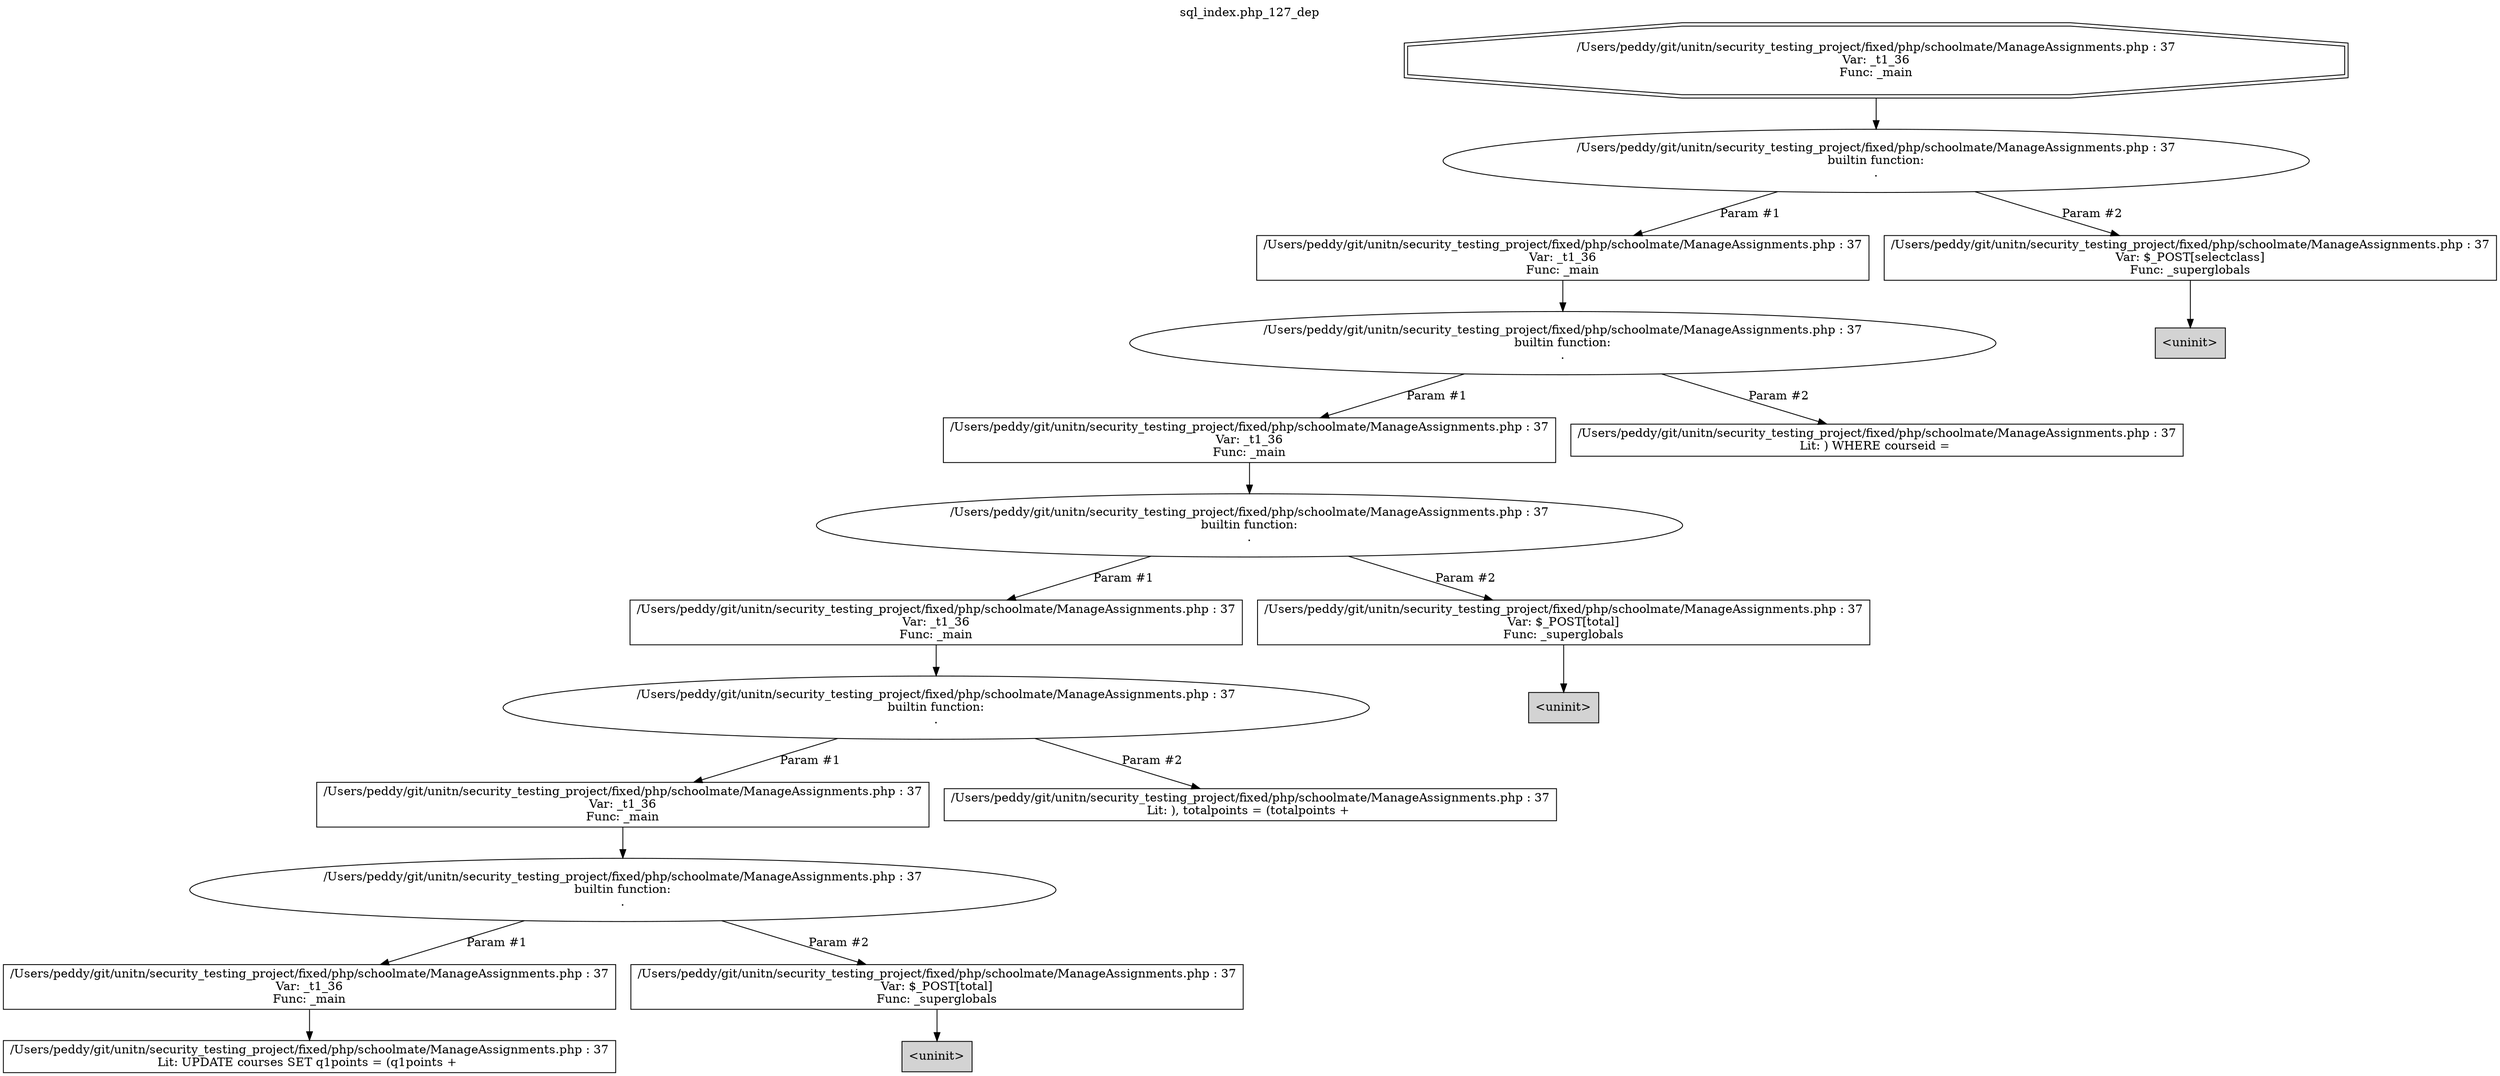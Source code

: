 digraph cfg {
  label="sql_index.php_127_dep";
  labelloc=t;
  n1 [shape=doubleoctagon, label="/Users/peddy/git/unitn/security_testing_project/fixed/php/schoolmate/ManageAssignments.php : 37\nVar: _t1_36\nFunc: _main\n"];
  n2 [shape=ellipse, label="/Users/peddy/git/unitn/security_testing_project/fixed/php/schoolmate/ManageAssignments.php : 37\nbuiltin function:\n.\n"];
  n3 [shape=box, label="/Users/peddy/git/unitn/security_testing_project/fixed/php/schoolmate/ManageAssignments.php : 37\nVar: _t1_36\nFunc: _main\n"];
  n4 [shape=ellipse, label="/Users/peddy/git/unitn/security_testing_project/fixed/php/schoolmate/ManageAssignments.php : 37\nbuiltin function:\n.\n"];
  n5 [shape=box, label="/Users/peddy/git/unitn/security_testing_project/fixed/php/schoolmate/ManageAssignments.php : 37\nVar: _t1_36\nFunc: _main\n"];
  n6 [shape=ellipse, label="/Users/peddy/git/unitn/security_testing_project/fixed/php/schoolmate/ManageAssignments.php : 37\nbuiltin function:\n.\n"];
  n7 [shape=box, label="/Users/peddy/git/unitn/security_testing_project/fixed/php/schoolmate/ManageAssignments.php : 37\nVar: _t1_36\nFunc: _main\n"];
  n8 [shape=ellipse, label="/Users/peddy/git/unitn/security_testing_project/fixed/php/schoolmate/ManageAssignments.php : 37\nbuiltin function:\n.\n"];
  n9 [shape=box, label="/Users/peddy/git/unitn/security_testing_project/fixed/php/schoolmate/ManageAssignments.php : 37\nVar: _t1_36\nFunc: _main\n"];
  n10 [shape=ellipse, label="/Users/peddy/git/unitn/security_testing_project/fixed/php/schoolmate/ManageAssignments.php : 37\nbuiltin function:\n.\n"];
  n11 [shape=box, label="/Users/peddy/git/unitn/security_testing_project/fixed/php/schoolmate/ManageAssignments.php : 37\nVar: _t1_36\nFunc: _main\n"];
  n12 [shape=box, label="/Users/peddy/git/unitn/security_testing_project/fixed/php/schoolmate/ManageAssignments.php : 37\nLit: UPDATE courses SET q1points = (q1points + \n"];
  n13 [shape=box, label="/Users/peddy/git/unitn/security_testing_project/fixed/php/schoolmate/ManageAssignments.php : 37\nVar: $_POST[total]\nFunc: _superglobals\n"];
  n14 [shape=box, label="<uninit>",style=filled];
  n15 [shape=box, label="/Users/peddy/git/unitn/security_testing_project/fixed/php/schoolmate/ManageAssignments.php : 37\nLit: ), totalpoints = (totalpoints + \n"];
  n16 [shape=box, label="/Users/peddy/git/unitn/security_testing_project/fixed/php/schoolmate/ManageAssignments.php : 37\nVar: $_POST[total]\nFunc: _superglobals\n"];
  n17 [shape=box, label="<uninit>",style=filled];
  n18 [shape=box, label="/Users/peddy/git/unitn/security_testing_project/fixed/php/schoolmate/ManageAssignments.php : 37\nLit: ) WHERE courseid = \n"];
  n19 [shape=box, label="/Users/peddy/git/unitn/security_testing_project/fixed/php/schoolmate/ManageAssignments.php : 37\nVar: $_POST[selectclass]\nFunc: _superglobals\n"];
  n20 [shape=box, label="<uninit>",style=filled];
  n1 -> n2;
  n3 -> n4;
  n5 -> n6;
  n7 -> n8;
  n9 -> n10;
  n11 -> n12;
  n10 -> n11[label="Param #1"];
  n10 -> n13[label="Param #2"];
  n13 -> n14;
  n8 -> n9[label="Param #1"];
  n8 -> n15[label="Param #2"];
  n6 -> n7[label="Param #1"];
  n6 -> n16[label="Param #2"];
  n16 -> n17;
  n4 -> n5[label="Param #1"];
  n4 -> n18[label="Param #2"];
  n2 -> n3[label="Param #1"];
  n2 -> n19[label="Param #2"];
  n19 -> n20;
}
